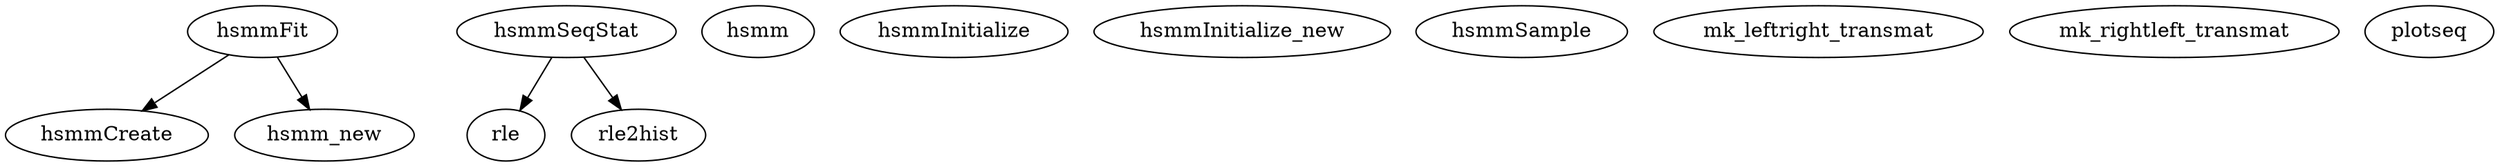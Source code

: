/* Created by mdot for Matlab */
digraph m2html {
  hsmmFit -> hsmmCreate;
  hsmmFit -> hsmm_new;
  hsmmSeqStat -> rle;
  hsmmSeqStat -> rle2hist;

  hsmm [URL="hsmm.html"];
  hsmmCreate [URL="hsmmCreate.html"];
  hsmmFit [URL="hsmmFit.html"];
  hsmmInitialize [URL="hsmmInitialize.html"];
  hsmmInitialize_new [URL="hsmmInitialize_new.html"];
  hsmmSample [URL="hsmmSample.html"];
  hsmmSeqStat [URL="hsmmSeqStat.html"];
  hsmm_new [URL="hsmm_new.html"];
  mk_leftright_transmat [URL="mk_leftright_transmat.html"];
  mk_rightleft_transmat [URL="mk_rightleft_transmat.html"];
  plotseq [URL="plotseq.html"];
  rle [URL="rle.html"];
  rle2hist [URL="rle2hist.html"];
}